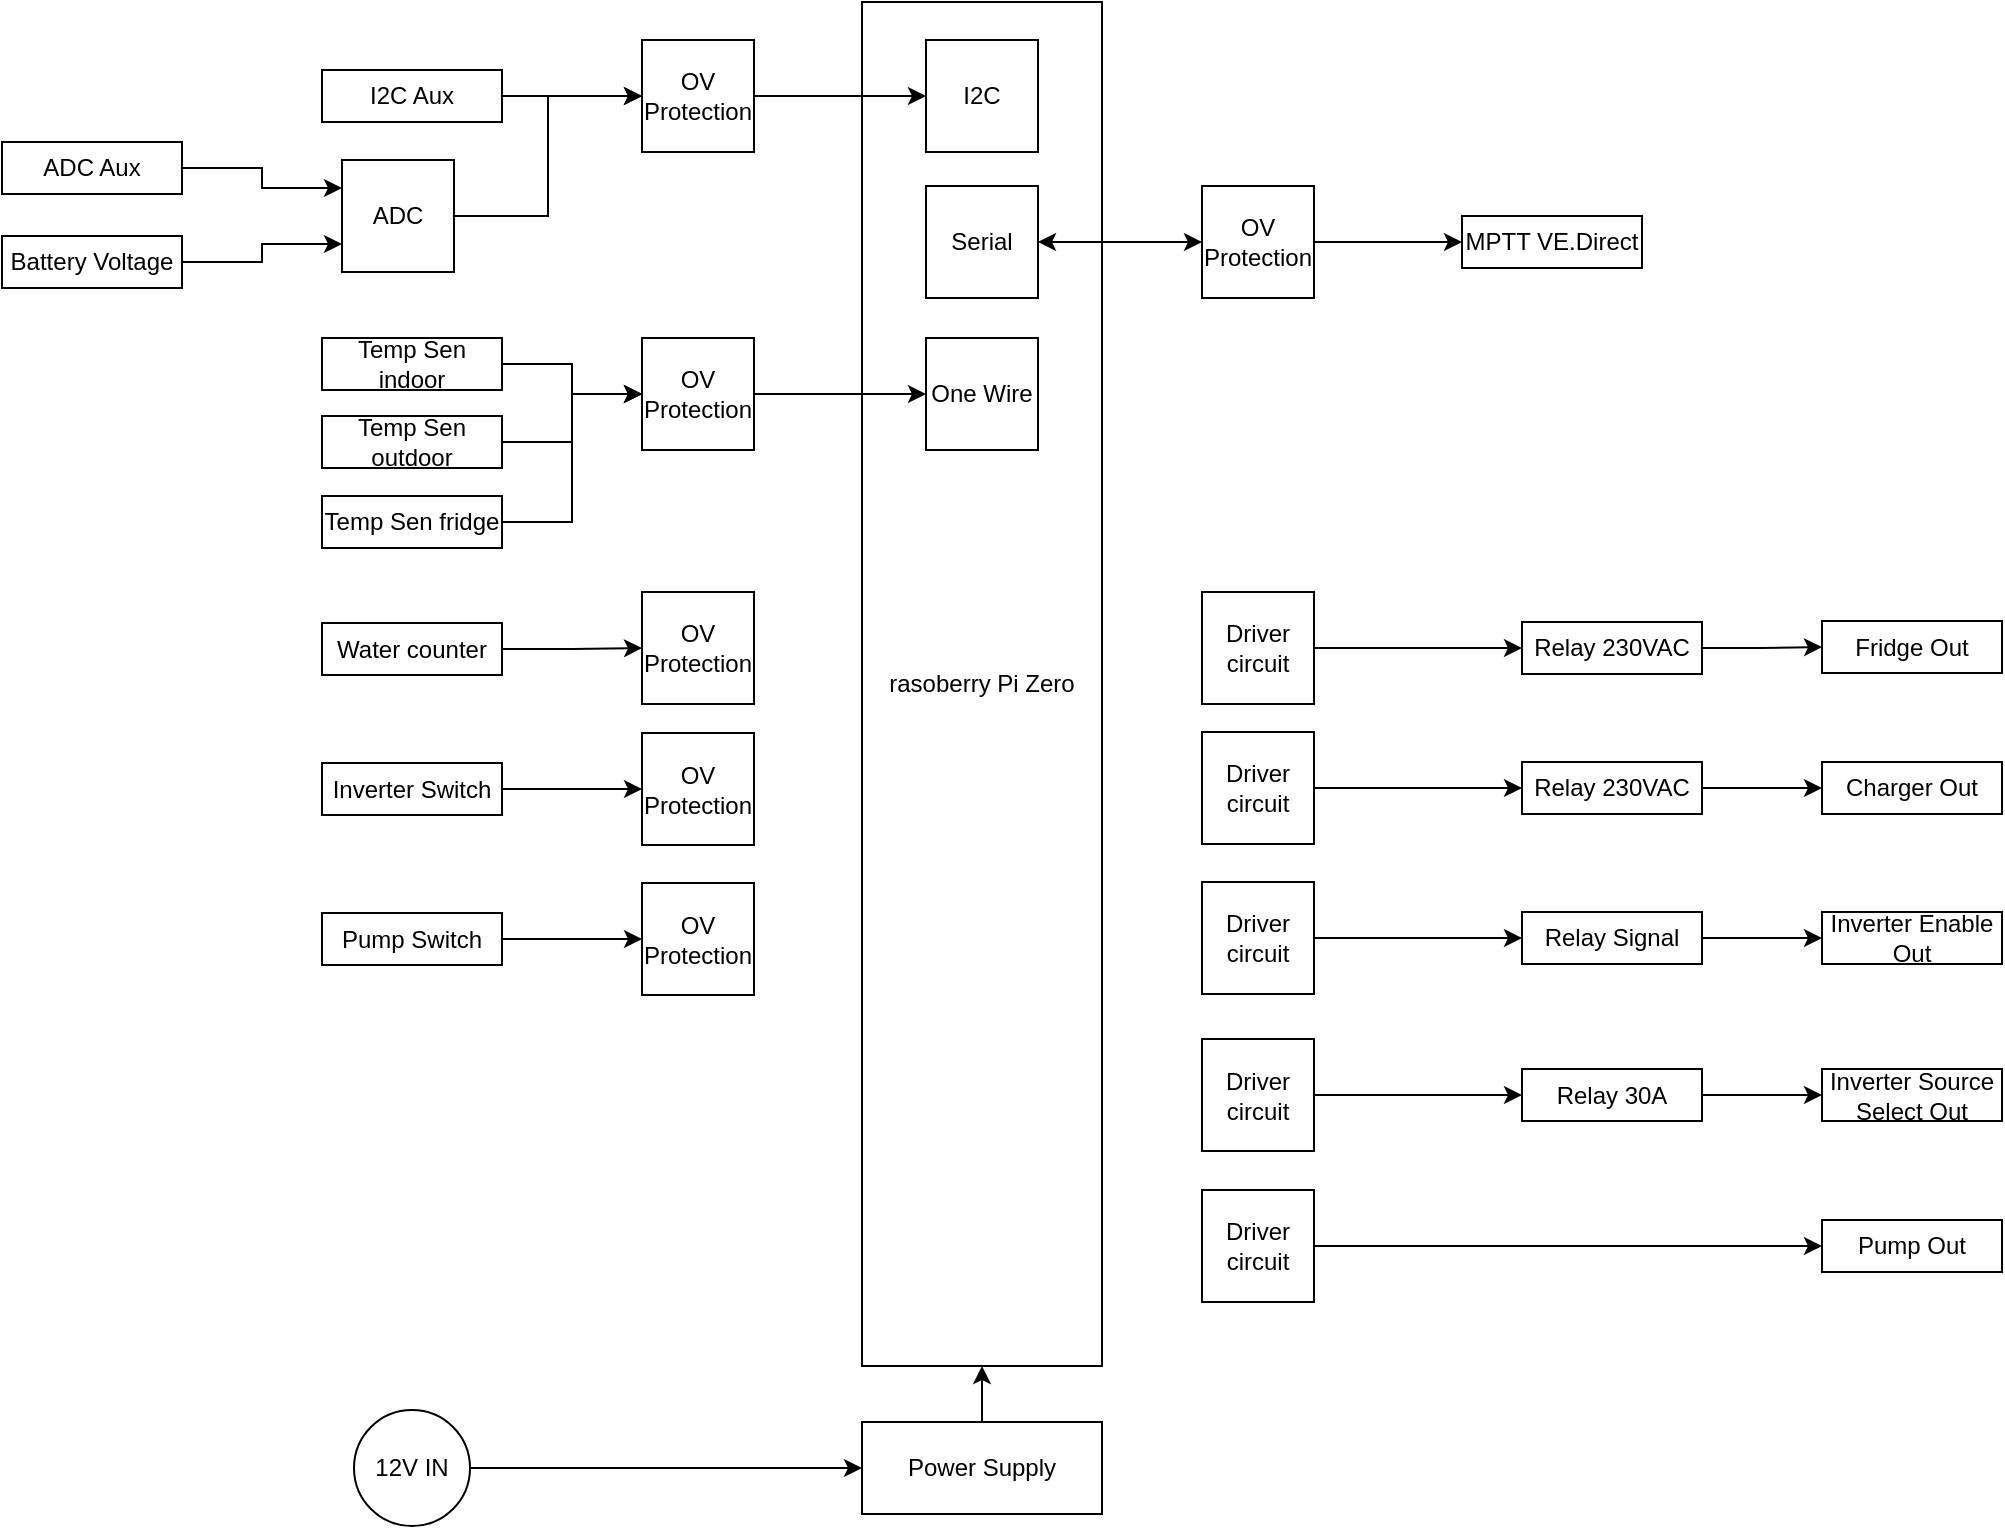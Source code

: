 <mxfile version="16.1.0" type="github">
  <diagram id="D8LQqbCJJOjj9_ByCHpz" name="Page-1">
    <mxGraphModel dx="1328" dy="653" grid="1" gridSize="10" guides="1" tooltips="1" connect="1" arrows="1" fold="1" page="1" pageScale="1" pageWidth="1169" pageHeight="827" math="0" shadow="0">
      <root>
        <mxCell id="0" />
        <mxCell id="1" parent="0" />
        <mxCell id="2Lrg2BdqHgTAn2UWJalT-1" value="rasoberry Pi Zero" style="rounded=0;whiteSpace=wrap;html=1;" parent="1" vertex="1">
          <mxGeometry x="500" y="40" width="120" height="682" as="geometry" />
        </mxCell>
        <mxCell id="2Lrg2BdqHgTAn2UWJalT-3" value="One Wire" style="whiteSpace=wrap;html=1;aspect=fixed;" parent="1" vertex="1">
          <mxGeometry x="532" y="208" width="56" height="56" as="geometry" />
        </mxCell>
        <mxCell id="lre7vDux9qQ93J3pBF7F-37" style="edgeStyle=orthogonalEdgeStyle;rounded=0;orthogonalLoop=1;jettySize=auto;html=1;entryX=0;entryY=0.5;entryDx=0;entryDy=0;startArrow=none;startFill=0;" edge="1" parent="1" source="2Lrg2BdqHgTAn2UWJalT-5" target="lre7vDux9qQ93J3pBF7F-20">
          <mxGeometry relative="1" as="geometry" />
        </mxCell>
        <mxCell id="2Lrg2BdqHgTAn2UWJalT-5" value="Temp Sen indoor" style="rounded=0;whiteSpace=wrap;html=1;" parent="1" vertex="1">
          <mxGeometry x="230" y="208" width="90" height="26" as="geometry" />
        </mxCell>
        <mxCell id="lre7vDux9qQ93J3pBF7F-40" style="edgeStyle=orthogonalEdgeStyle;rounded=0;orthogonalLoop=1;jettySize=auto;html=1;entryX=0;entryY=0.5;entryDx=0;entryDy=0;startArrow=none;startFill=0;" edge="1" parent="1" source="2Lrg2BdqHgTAn2UWJalT-7" target="lre7vDux9qQ93J3pBF7F-20">
          <mxGeometry relative="1" as="geometry" />
        </mxCell>
        <mxCell id="2Lrg2BdqHgTAn2UWJalT-7" value="Temp Sen outdoor" style="rounded=0;whiteSpace=wrap;html=1;" parent="1" vertex="1">
          <mxGeometry x="230" y="247" width="90" height="26" as="geometry" />
        </mxCell>
        <mxCell id="lre7vDux9qQ93J3pBF7F-39" style="edgeStyle=orthogonalEdgeStyle;rounded=0;orthogonalLoop=1;jettySize=auto;html=1;entryX=0;entryY=0.5;entryDx=0;entryDy=0;startArrow=none;startFill=0;" edge="1" parent="1" source="2Lrg2BdqHgTAn2UWJalT-8" target="lre7vDux9qQ93J3pBF7F-20">
          <mxGeometry relative="1" as="geometry" />
        </mxCell>
        <mxCell id="2Lrg2BdqHgTAn2UWJalT-8" value="Temp Sen fridge" style="rounded=0;whiteSpace=wrap;html=1;" parent="1" vertex="1">
          <mxGeometry x="230" y="287" width="90" height="26" as="geometry" />
        </mxCell>
        <mxCell id="2Lrg2BdqHgTAn2UWJalT-22" style="edgeStyle=orthogonalEdgeStyle;rounded=0;orthogonalLoop=1;jettySize=auto;html=1;entryX=0;entryY=0.5;entryDx=0;entryDy=0;" parent="1" source="2Lrg2BdqHgTAn2UWJalT-12" target="2Lrg2BdqHgTAn2UWJalT-21" edge="1">
          <mxGeometry relative="1" as="geometry" />
        </mxCell>
        <mxCell id="2Lrg2BdqHgTAn2UWJalT-12" value="Water counter" style="rounded=0;whiteSpace=wrap;html=1;" parent="1" vertex="1">
          <mxGeometry x="230" y="350.5" width="90" height="26" as="geometry" />
        </mxCell>
        <mxCell id="2Lrg2BdqHgTAn2UWJalT-34" style="edgeStyle=orthogonalEdgeStyle;rounded=0;orthogonalLoop=1;jettySize=auto;html=1;entryX=0;entryY=0.5;entryDx=0;entryDy=0;" parent="1" source="2Lrg2BdqHgTAn2UWJalT-13" target="2Lrg2BdqHgTAn2UWJalT-33" edge="1">
          <mxGeometry relative="1" as="geometry" />
        </mxCell>
        <mxCell id="2Lrg2BdqHgTAn2UWJalT-13" value="Pump Switch" style="rounded=0;whiteSpace=wrap;html=1;" parent="1" vertex="1">
          <mxGeometry x="230" y="495.5" width="90" height="26" as="geometry" />
        </mxCell>
        <mxCell id="2Lrg2BdqHgTAn2UWJalT-32" style="edgeStyle=orthogonalEdgeStyle;rounded=0;orthogonalLoop=1;jettySize=auto;html=1;" parent="1" source="2Lrg2BdqHgTAn2UWJalT-14" target="2Lrg2BdqHgTAn2UWJalT-31" edge="1">
          <mxGeometry relative="1" as="geometry" />
        </mxCell>
        <mxCell id="2Lrg2BdqHgTAn2UWJalT-14" value="Inverter Switch" style="rounded=0;whiteSpace=wrap;html=1;" parent="1" vertex="1">
          <mxGeometry x="230" y="420.5" width="90" height="26" as="geometry" />
        </mxCell>
        <mxCell id="lre7vDux9qQ93J3pBF7F-45" style="edgeStyle=orthogonalEdgeStyle;rounded=0;orthogonalLoop=1;jettySize=auto;html=1;entryX=0;entryY=0.5;entryDx=0;entryDy=0;startArrow=none;startFill=0;" edge="1" parent="1" source="2Lrg2BdqHgTAn2UWJalT-15" target="lre7vDux9qQ93J3pBF7F-44">
          <mxGeometry relative="1" as="geometry" />
        </mxCell>
        <mxCell id="2Lrg2BdqHgTAn2UWJalT-15" value="Relay 230VAC" style="rounded=0;whiteSpace=wrap;html=1;" parent="1" vertex="1">
          <mxGeometry x="830" y="350" width="90" height="26" as="geometry" />
        </mxCell>
        <mxCell id="lre7vDux9qQ93J3pBF7F-53" style="edgeStyle=orthogonalEdgeStyle;rounded=0;orthogonalLoop=1;jettySize=auto;html=1;entryX=0;entryY=0.5;entryDx=0;entryDy=0;startArrow=none;startFill=0;" edge="1" parent="1" source="2Lrg2BdqHgTAn2UWJalT-17" target="lre7vDux9qQ93J3pBF7F-52">
          <mxGeometry relative="1" as="geometry" />
        </mxCell>
        <mxCell id="2Lrg2BdqHgTAn2UWJalT-17" value="Relay 230VAC" style="rounded=0;whiteSpace=wrap;html=1;" parent="1" vertex="1">
          <mxGeometry x="830" y="420" width="90" height="26" as="geometry" />
        </mxCell>
        <mxCell id="lre7vDux9qQ93J3pBF7F-47" style="edgeStyle=orthogonalEdgeStyle;rounded=0;orthogonalLoop=1;jettySize=auto;html=1;startArrow=none;startFill=0;" edge="1" parent="1" source="2Lrg2BdqHgTAn2UWJalT-18" target="lre7vDux9qQ93J3pBF7F-46">
          <mxGeometry relative="1" as="geometry" />
        </mxCell>
        <mxCell id="2Lrg2BdqHgTAn2UWJalT-18" value="Relay 30A" style="rounded=0;whiteSpace=wrap;html=1;" parent="1" vertex="1">
          <mxGeometry x="830" y="573.5" width="90" height="26" as="geometry" />
        </mxCell>
        <mxCell id="lre7vDux9qQ93J3pBF7F-49" style="edgeStyle=orthogonalEdgeStyle;rounded=0;orthogonalLoop=1;jettySize=auto;html=1;entryX=0;entryY=0.5;entryDx=0;entryDy=0;startArrow=none;startFill=0;" edge="1" parent="1" source="2Lrg2BdqHgTAn2UWJalT-19" target="lre7vDux9qQ93J3pBF7F-48">
          <mxGeometry relative="1" as="geometry" />
        </mxCell>
        <mxCell id="2Lrg2BdqHgTAn2UWJalT-19" value="Relay Signal" style="rounded=0;whiteSpace=wrap;html=1;" parent="1" vertex="1">
          <mxGeometry x="830" y="495" width="90" height="26" as="geometry" />
        </mxCell>
        <mxCell id="lre7vDux9qQ93J3pBF7F-22" style="edgeStyle=orthogonalEdgeStyle;rounded=0;orthogonalLoop=1;jettySize=auto;html=1;entryX=0;entryY=0.5;entryDx=0;entryDy=0;startArrow=classic;startFill=1;" edge="1" parent="1" source="2Lrg2BdqHgTAn2UWJalT-20" target="lre7vDux9qQ93J3pBF7F-19">
          <mxGeometry relative="1" as="geometry" />
        </mxCell>
        <mxCell id="2Lrg2BdqHgTAn2UWJalT-20" value="Serial" style="whiteSpace=wrap;html=1;aspect=fixed;" parent="1" vertex="1">
          <mxGeometry x="532" y="132" width="56" height="56" as="geometry" />
        </mxCell>
        <mxCell id="2Lrg2BdqHgTAn2UWJalT-21" value="OV Protection" style="whiteSpace=wrap;html=1;aspect=fixed;" parent="1" vertex="1">
          <mxGeometry x="390" y="335" width="56" height="56" as="geometry" />
        </mxCell>
        <mxCell id="lre7vDux9qQ93J3pBF7F-43" style="edgeStyle=orthogonalEdgeStyle;rounded=0;orthogonalLoop=1;jettySize=auto;html=1;entryX=0;entryY=0.5;entryDx=0;entryDy=0;startArrow=none;startFill=0;" edge="1" parent="1" source="2Lrg2BdqHgTAn2UWJalT-24" target="lre7vDux9qQ93J3pBF7F-18">
          <mxGeometry relative="1" as="geometry" />
        </mxCell>
        <mxCell id="2Lrg2BdqHgTAn2UWJalT-24" value="ADC" style="whiteSpace=wrap;html=1;aspect=fixed;" parent="1" vertex="1">
          <mxGeometry x="240" y="119" width="56" height="56" as="geometry" />
        </mxCell>
        <mxCell id="2Lrg2BdqHgTAn2UWJalT-29" style="edgeStyle=orthogonalEdgeStyle;rounded=0;orthogonalLoop=1;jettySize=auto;html=1;entryX=0;entryY=0.25;entryDx=0;entryDy=0;" parent="1" source="2Lrg2BdqHgTAn2UWJalT-26" target="2Lrg2BdqHgTAn2UWJalT-24" edge="1">
          <mxGeometry relative="1" as="geometry" />
        </mxCell>
        <mxCell id="2Lrg2BdqHgTAn2UWJalT-26" value="ADC Aux" style="rounded=0;whiteSpace=wrap;html=1;" parent="1" vertex="1">
          <mxGeometry x="70" y="110" width="90" height="26" as="geometry" />
        </mxCell>
        <mxCell id="2Lrg2BdqHgTAn2UWJalT-28" style="edgeStyle=orthogonalEdgeStyle;rounded=0;orthogonalLoop=1;jettySize=auto;html=1;entryX=0;entryY=0.75;entryDx=0;entryDy=0;" parent="1" source="2Lrg2BdqHgTAn2UWJalT-27" target="2Lrg2BdqHgTAn2UWJalT-24" edge="1">
          <mxGeometry relative="1" as="geometry" />
        </mxCell>
        <mxCell id="2Lrg2BdqHgTAn2UWJalT-27" value="Battery Voltage" style="rounded=0;whiteSpace=wrap;html=1;" parent="1" vertex="1">
          <mxGeometry x="70" y="157" width="90" height="26" as="geometry" />
        </mxCell>
        <mxCell id="2Lrg2BdqHgTAn2UWJalT-31" value="OV Protection" style="whiteSpace=wrap;html=1;aspect=fixed;" parent="1" vertex="1">
          <mxGeometry x="390" y="405.5" width="56" height="56" as="geometry" />
        </mxCell>
        <mxCell id="2Lrg2BdqHgTAn2UWJalT-33" value="OV Protection" style="whiteSpace=wrap;html=1;aspect=fixed;" parent="1" vertex="1">
          <mxGeometry x="390" y="480.5" width="56" height="56" as="geometry" />
        </mxCell>
        <mxCell id="2Lrg2BdqHgTAn2UWJalT-43" style="edgeStyle=orthogonalEdgeStyle;rounded=0;orthogonalLoop=1;jettySize=auto;html=1;entryX=0;entryY=0.5;entryDx=0;entryDy=0;" parent="1" source="2Lrg2BdqHgTAn2UWJalT-39" target="2Lrg2BdqHgTAn2UWJalT-15" edge="1">
          <mxGeometry relative="1" as="geometry" />
        </mxCell>
        <mxCell id="2Lrg2BdqHgTAn2UWJalT-39" value="Driver circuit" style="whiteSpace=wrap;html=1;aspect=fixed;" parent="1" vertex="1">
          <mxGeometry x="670" y="335" width="56" height="56" as="geometry" />
        </mxCell>
        <mxCell id="lre7vDux9qQ93J3pBF7F-55" style="edgeStyle=orthogonalEdgeStyle;rounded=0;orthogonalLoop=1;jettySize=auto;html=1;entryX=0;entryY=0.5;entryDx=0;entryDy=0;startArrow=none;startFill=0;" edge="1" parent="1" source="2Lrg2BdqHgTAn2UWJalT-40" target="2Lrg2BdqHgTAn2UWJalT-17">
          <mxGeometry relative="1" as="geometry" />
        </mxCell>
        <mxCell id="2Lrg2BdqHgTAn2UWJalT-40" value="Driver circuit" style="whiteSpace=wrap;html=1;aspect=fixed;" parent="1" vertex="1">
          <mxGeometry x="670" y="405" width="56" height="56" as="geometry" />
        </mxCell>
        <mxCell id="2Lrg2BdqHgTAn2UWJalT-45" style="edgeStyle=orthogonalEdgeStyle;rounded=0;orthogonalLoop=1;jettySize=auto;html=1;" parent="1" source="2Lrg2BdqHgTAn2UWJalT-41" target="2Lrg2BdqHgTAn2UWJalT-19" edge="1">
          <mxGeometry relative="1" as="geometry" />
        </mxCell>
        <mxCell id="2Lrg2BdqHgTAn2UWJalT-41" value="Driver circuit" style="whiteSpace=wrap;html=1;aspect=fixed;" parent="1" vertex="1">
          <mxGeometry x="670" y="480" width="56" height="56" as="geometry" />
        </mxCell>
        <mxCell id="lre7vDux9qQ93J3pBF7F-54" style="edgeStyle=orthogonalEdgeStyle;rounded=0;orthogonalLoop=1;jettySize=auto;html=1;entryX=0;entryY=0.5;entryDx=0;entryDy=0;startArrow=none;startFill=0;" edge="1" parent="1" source="2Lrg2BdqHgTAn2UWJalT-42" target="2Lrg2BdqHgTAn2UWJalT-18">
          <mxGeometry relative="1" as="geometry" />
        </mxCell>
        <mxCell id="2Lrg2BdqHgTAn2UWJalT-42" value="Driver circuit" style="whiteSpace=wrap;html=1;aspect=fixed;" parent="1" vertex="1">
          <mxGeometry x="670" y="558.5" width="56" height="56" as="geometry" />
        </mxCell>
        <mxCell id="2Lrg2BdqHgTAn2UWJalT-62" value="Pump Out" style="rounded=0;whiteSpace=wrap;html=1;" parent="1" vertex="1">
          <mxGeometry x="980" y="649" width="90" height="26" as="geometry" />
        </mxCell>
        <mxCell id="2Lrg2BdqHgTAn2UWJalT-63" style="edgeStyle=orthogonalEdgeStyle;rounded=0;orthogonalLoop=1;jettySize=auto;html=1;entryX=0;entryY=0.5;entryDx=0;entryDy=0;" parent="1" source="2Lrg2BdqHgTAn2UWJalT-65" target="2Lrg2BdqHgTAn2UWJalT-62" edge="1">
          <mxGeometry relative="1" as="geometry" />
        </mxCell>
        <mxCell id="2Lrg2BdqHgTAn2UWJalT-65" value="Driver circuit" style="whiteSpace=wrap;html=1;aspect=fixed;" parent="1" vertex="1">
          <mxGeometry x="670" y="634" width="56" height="56" as="geometry" />
        </mxCell>
        <mxCell id="lre7vDux9qQ93J3pBF7F-57" style="edgeStyle=orthogonalEdgeStyle;rounded=0;orthogonalLoop=1;jettySize=auto;html=1;entryX=0.5;entryY=1;entryDx=0;entryDy=0;startArrow=none;startFill=0;" edge="1" parent="1" source="lre7vDux9qQ93J3pBF7F-3" target="2Lrg2BdqHgTAn2UWJalT-1">
          <mxGeometry relative="1" as="geometry" />
        </mxCell>
        <mxCell id="lre7vDux9qQ93J3pBF7F-3" value="Power Supply" style="rounded=0;whiteSpace=wrap;html=1;" vertex="1" parent="1">
          <mxGeometry x="500" y="750" width="120" height="46" as="geometry" />
        </mxCell>
        <mxCell id="lre7vDux9qQ93J3pBF7F-11" value="I2C" style="whiteSpace=wrap;html=1;aspect=fixed;" vertex="1" parent="1">
          <mxGeometry x="532" y="59" width="56" height="56" as="geometry" />
        </mxCell>
        <mxCell id="lre7vDux9qQ93J3pBF7F-41" style="edgeStyle=orthogonalEdgeStyle;rounded=0;orthogonalLoop=1;jettySize=auto;html=1;entryX=0;entryY=0.5;entryDx=0;entryDy=0;startArrow=none;startFill=0;" edge="1" parent="1" source="lre7vDux9qQ93J3pBF7F-16" target="lre7vDux9qQ93J3pBF7F-18">
          <mxGeometry relative="1" as="geometry" />
        </mxCell>
        <mxCell id="lre7vDux9qQ93J3pBF7F-16" value="I2C Aux" style="rounded=0;whiteSpace=wrap;html=1;" vertex="1" parent="1">
          <mxGeometry x="230" y="74" width="90" height="26" as="geometry" />
        </mxCell>
        <mxCell id="lre7vDux9qQ93J3pBF7F-42" style="edgeStyle=orthogonalEdgeStyle;rounded=0;orthogonalLoop=1;jettySize=auto;html=1;startArrow=none;startFill=0;" edge="1" parent="1" source="lre7vDux9qQ93J3pBF7F-18" target="lre7vDux9qQ93J3pBF7F-11">
          <mxGeometry relative="1" as="geometry" />
        </mxCell>
        <mxCell id="lre7vDux9qQ93J3pBF7F-18" value="OV Protection" style="whiteSpace=wrap;html=1;aspect=fixed;" vertex="1" parent="1">
          <mxGeometry x="390" y="59" width="56" height="56" as="geometry" />
        </mxCell>
        <mxCell id="lre7vDux9qQ93J3pBF7F-29" style="edgeStyle=orthogonalEdgeStyle;rounded=0;orthogonalLoop=1;jettySize=auto;html=1;entryX=0;entryY=0.5;entryDx=0;entryDy=0;startArrow=none;startFill=0;" edge="1" parent="1" source="lre7vDux9qQ93J3pBF7F-19" target="lre7vDux9qQ93J3pBF7F-28">
          <mxGeometry relative="1" as="geometry" />
        </mxCell>
        <mxCell id="lre7vDux9qQ93J3pBF7F-19" value="OV Protection" style="whiteSpace=wrap;html=1;aspect=fixed;" vertex="1" parent="1">
          <mxGeometry x="670" y="132" width="56" height="56" as="geometry" />
        </mxCell>
        <mxCell id="lre7vDux9qQ93J3pBF7F-33" style="edgeStyle=orthogonalEdgeStyle;rounded=0;orthogonalLoop=1;jettySize=auto;html=1;startArrow=none;startFill=0;" edge="1" parent="1" source="lre7vDux9qQ93J3pBF7F-20" target="2Lrg2BdqHgTAn2UWJalT-3">
          <mxGeometry relative="1" as="geometry" />
        </mxCell>
        <mxCell id="lre7vDux9qQ93J3pBF7F-20" value="OV Protection" style="whiteSpace=wrap;html=1;aspect=fixed;" vertex="1" parent="1">
          <mxGeometry x="390" y="208" width="56" height="56" as="geometry" />
        </mxCell>
        <mxCell id="lre7vDux9qQ93J3pBF7F-28" value="MPTT VE.Direct" style="rounded=0;whiteSpace=wrap;html=1;" vertex="1" parent="1">
          <mxGeometry x="800" y="147" width="90" height="26" as="geometry" />
        </mxCell>
        <mxCell id="lre7vDux9qQ93J3pBF7F-44" value="Fridge Out" style="rounded=0;whiteSpace=wrap;html=1;" vertex="1" parent="1">
          <mxGeometry x="980" y="349.5" width="90" height="26" as="geometry" />
        </mxCell>
        <mxCell id="lre7vDux9qQ93J3pBF7F-46" value="Inverter Source Select Out" style="rounded=0;whiteSpace=wrap;html=1;" vertex="1" parent="1">
          <mxGeometry x="980" y="573.5" width="90" height="26" as="geometry" />
        </mxCell>
        <mxCell id="lre7vDux9qQ93J3pBF7F-48" value="Inverter Enable Out" style="rounded=0;whiteSpace=wrap;html=1;" vertex="1" parent="1">
          <mxGeometry x="980" y="495" width="90" height="26" as="geometry" />
        </mxCell>
        <mxCell id="lre7vDux9qQ93J3pBF7F-52" value="Charger Out" style="rounded=0;whiteSpace=wrap;html=1;" vertex="1" parent="1">
          <mxGeometry x="980" y="420" width="90" height="26" as="geometry" />
        </mxCell>
        <mxCell id="lre7vDux9qQ93J3pBF7F-59" style="edgeStyle=orthogonalEdgeStyle;rounded=0;orthogonalLoop=1;jettySize=auto;html=1;entryX=0;entryY=0.5;entryDx=0;entryDy=0;startArrow=none;startFill=0;" edge="1" parent="1" source="lre7vDux9qQ93J3pBF7F-58" target="lre7vDux9qQ93J3pBF7F-3">
          <mxGeometry relative="1" as="geometry" />
        </mxCell>
        <mxCell id="lre7vDux9qQ93J3pBF7F-58" value="12V IN" style="ellipse;whiteSpace=wrap;html=1;aspect=fixed;" vertex="1" parent="1">
          <mxGeometry x="246" y="744" width="58" height="58" as="geometry" />
        </mxCell>
      </root>
    </mxGraphModel>
  </diagram>
</mxfile>
